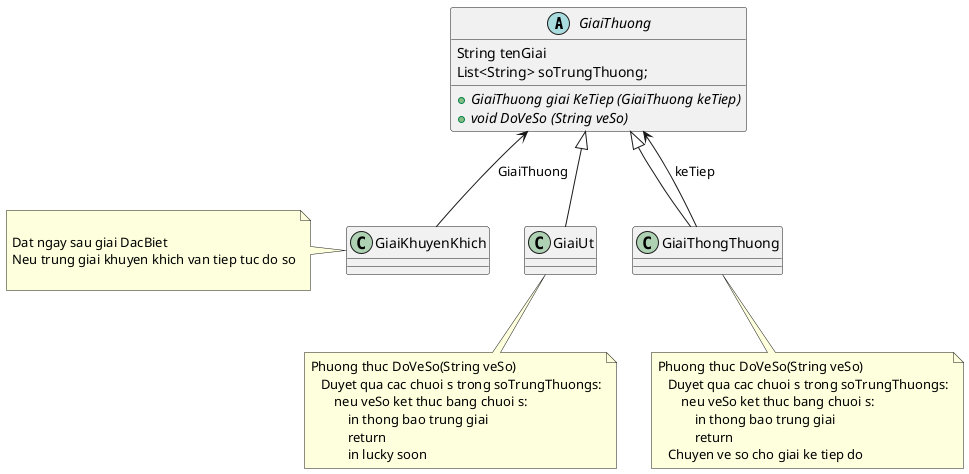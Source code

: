 @startuml
'https://plantuml.com/sequence-diagram

abstract class GiaiThuong{
    String tenGiai
    List<String> soTrungThuong;
+ {abstract} GiaiThuong giai KeTiep (GiaiThuong keTiep)
+ {abstract} void DoVeSo (String veSo)
}
GiaiThuong <|-- GiaiUt
GiaiThuong <|-- GiaiThongThuong
GiaiThongThuong --> GiaiThuong : keTiep
GiaiThuong <-- GiaiKhuyenKhich:GiaiThuong
note bottom of GiaiUt
 Phuong thuc DoVeSo(String veSo)
    Duyet qua cac chuoi s trong soTrungThuongs:
        neu veSo ket thuc bang chuoi s:
            in thong bao trung giai
            return
            in lucky soon
end note


note bottom of GiaiThongThuong
 Phuong thuc DoVeSo(String veSo)
    Duyet qua cac chuoi s trong soTrungThuongs:
        neu veSo ket thuc bang chuoi s:
            in thong bao trung giai
            return
    Chuyen ve so cho giai ke tiep do
end note
note left of GiaiKhuyenKhich

Dat ngay sau giai DacBiet
Neu trung giai khuyen khich van tiep tuc do so

end note



@enduml
